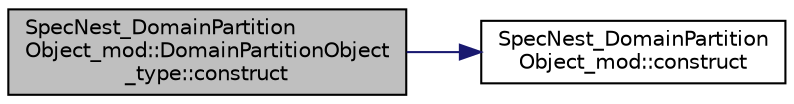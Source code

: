 digraph "SpecNest_DomainPartitionObject_mod::DomainPartitionObject_type::construct"
{
 // LATEX_PDF_SIZE
  edge [fontname="Helvetica",fontsize="10",labelfontname="Helvetica",labelfontsize="10"];
  node [fontname="Helvetica",fontsize="10",shape=record];
  rankdir="LR";
  Node1 [label="SpecNest_DomainPartition\lObject_mod::DomainPartitionObject\l_type::construct",height=0.2,width=0.4,color="black", fillcolor="grey75", style="filled", fontcolor="black",tooltip=" "];
  Node1 -> Node2 [color="midnightblue",fontsize="10",style="solid",fontname="Helvetica"];
  Node2 [label="SpecNest_DomainPartition\lObject_mod::construct",height=0.2,width=0.4,color="black", fillcolor="white", style="filled",URL="$namespaceSpecNest__DomainPartitionObject__mod.html#af0f9832741c81a54cf4c2a1dd3d92ccc",tooltip=" "];
}
